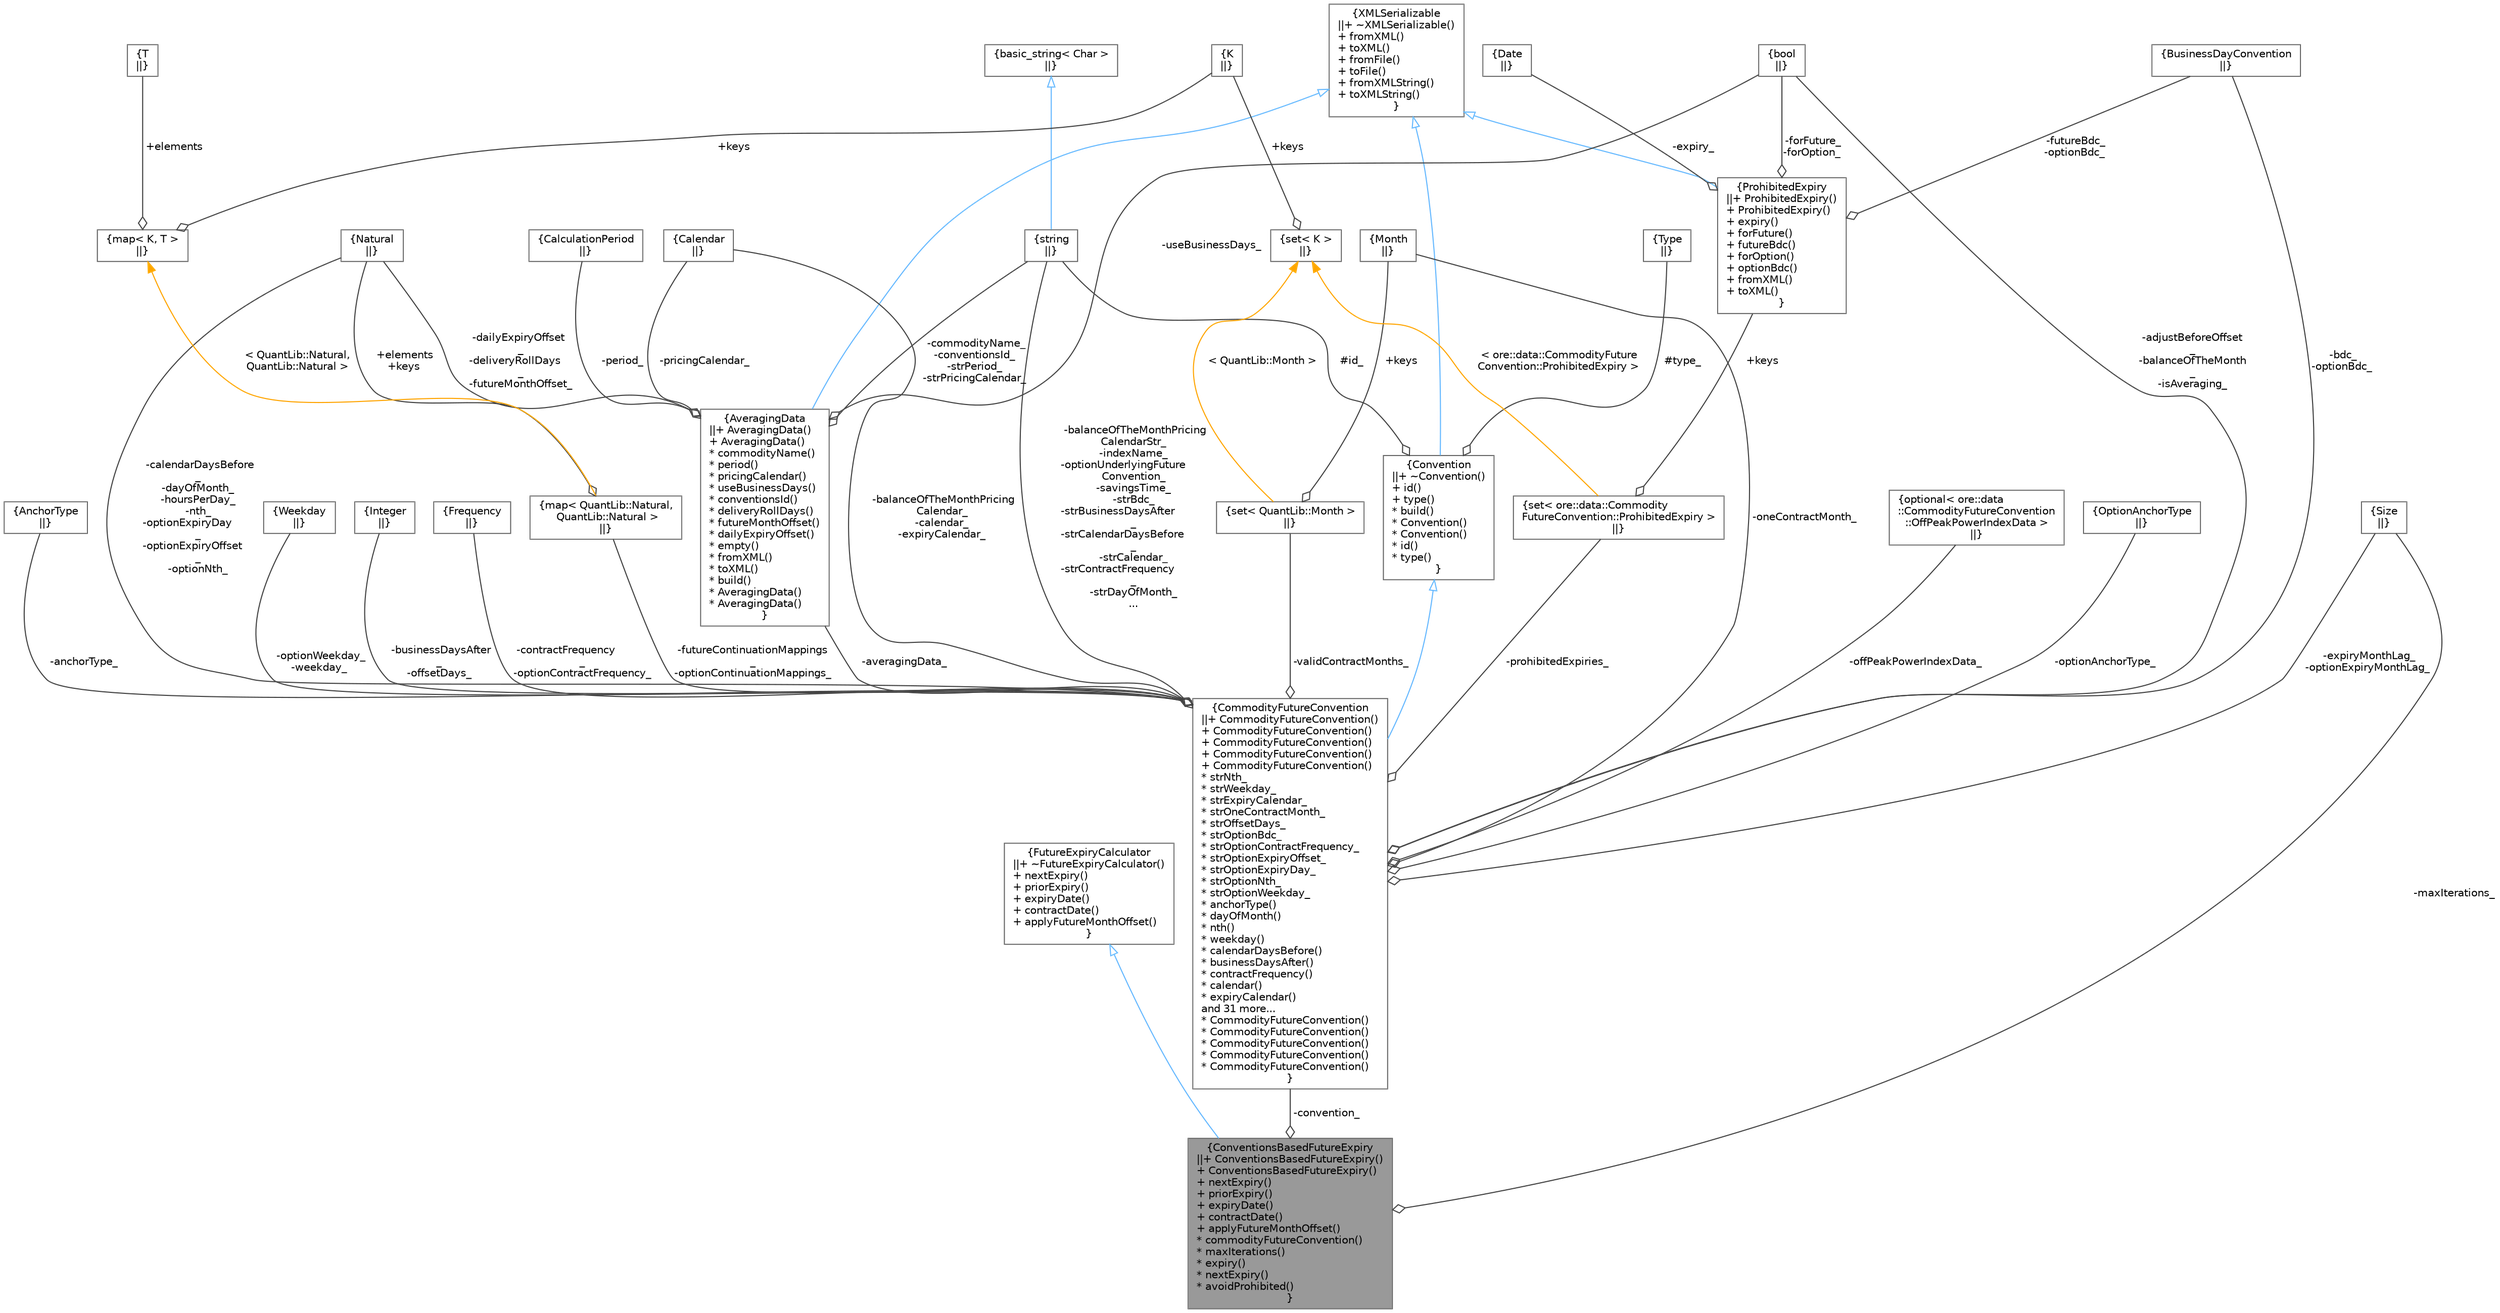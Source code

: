 digraph "ConventionsBasedFutureExpiry"
{
 // INTERACTIVE_SVG=YES
 // LATEX_PDF_SIZE
  bgcolor="transparent";
  edge [fontname=Helvetica,fontsize=10,labelfontname=Helvetica,labelfontsize=10];
  node [fontname=Helvetica,fontsize=10,shape=box,height=0.2,width=0.4];
  Node1 [label="{ConventionsBasedFutureExpiry\n||+ ConventionsBasedFutureExpiry()\l+ ConventionsBasedFutureExpiry()\l+ nextExpiry()\l+ priorExpiry()\l+ expiryDate()\l+ contractDate()\l+ applyFutureMonthOffset()\l* commodityFutureConvention()\l* maxIterations()\l* expiry()\l* nextExpiry()\l* avoidProhibited()\l}",height=0.2,width=0.4,color="gray40", fillcolor="grey60", style="filled", fontcolor="black",tooltip="Perform date calculations for future contracts based on conventions."];
  Node2 -> Node1 [dir="back",color="steelblue1",style="solid",arrowtail="onormal"];
  Node2 [label="{FutureExpiryCalculator\n||+ ~FutureExpiryCalculator()\l+ nextExpiry()\l+ priorExpiry()\l+ expiryDate()\l+ contractDate()\l+ applyFutureMonthOffset()\l}",height=0.2,width=0.4,color="gray40", fillcolor="white", style="filled",URL="C:/dev/ORE/documentation/QuantExt/doc/quantext.tag$class_quant_ext_1_1_future_expiry_calculator.html",tooltip=" "];
  Node3 -> Node1 [color="grey25",style="solid",label=" -convention_" ,arrowhead="odiamond"];
  Node3 [label="{CommodityFutureConvention\n||+ CommodityFutureConvention()\l+ CommodityFutureConvention()\l+ CommodityFutureConvention()\l+ CommodityFutureConvention()\l+ CommodityFutureConvention()\l* strNth_\l* strWeekday_\l* strExpiryCalendar_\l* strOneContractMonth_\l* strOffsetDays_\l* strOptionBdc_\l* strOptionContractFrequency_\l* strOptionExpiryOffset_\l* strOptionExpiryDay_\l* strOptionNth_\l* strOptionWeekday_\l* anchorType()\l* dayOfMonth()\l* nth()\l* weekday()\l* calendarDaysBefore()\l* businessDaysAfter()\l* contractFrequency()\l* calendar()\l* expiryCalendar()\land 31 more...\l* CommodityFutureConvention()\l* CommodityFutureConvention()\l* CommodityFutureConvention()\l* CommodityFutureConvention()\l* CommodityFutureConvention()\l}",height=0.2,width=0.4,color="gray40", fillcolor="white", style="filled",URL="$classore_1_1data_1_1_commodity_future_convention.html",tooltip=" "];
  Node4 -> Node3 [dir="back",color="steelblue1",style="solid",arrowtail="onormal"];
  Node4 [label="{Convention\n||+ ~Convention()\l+ id()\l+ type()\l* build()\l* Convention()\l* Convention()\l* id()\l* type()\l}",height=0.2,width=0.4,color="gray40", fillcolor="white", style="filled",URL="$classore_1_1data_1_1_convention.html",tooltip="Abstract base class for convention objects."];
  Node5 -> Node4 [dir="back",color="steelblue1",style="solid",arrowtail="onormal"];
  Node5 [label="{XMLSerializable\n||+ ~XMLSerializable()\l+ fromXML()\l+ toXML()\l+ fromFile()\l+ toFile()\l+ fromXMLString()\l+ toXMLString()\l}",height=0.2,width=0.4,color="gray40", fillcolor="white", style="filled",URL="$classore_1_1data_1_1_x_m_l_serializable.html",tooltip="Base class for all serializable classes."];
  Node6 -> Node4 [color="grey25",style="solid",label=" #type_" ,arrowhead="odiamond"];
  Node6 [label="{Type\n||}",height=0.2,width=0.4,color="gray40", fillcolor="white", style="filled",tooltip=" "];
  Node7 -> Node4 [color="grey25",style="solid",label=" #id_" ,arrowhead="odiamond"];
  Node7 [label="{string\n||}",height=0.2,width=0.4,color="gray40", fillcolor="white", style="filled",tooltip=" "];
  Node8 -> Node7 [dir="back",color="steelblue1",style="solid",arrowtail="onormal"];
  Node8 [label="{basic_string\< Char \>\n||}",height=0.2,width=0.4,color="gray40", fillcolor="white", style="filled",tooltip=" "];
  Node9 -> Node3 [color="grey25",style="solid",label=" -anchorType_" ,arrowhead="odiamond"];
  Node9 [label="{AnchorType\n||}",height=0.2,width=0.4,color="gray40", fillcolor="white", style="filled",tooltip=" "];
  Node10 -> Node3 [color="grey25",style="solid",label=" -calendarDaysBefore\l_\n-dayOfMonth_\n-hoursPerDay_\n-nth_\n-optionExpiryDay\l_\n-optionExpiryOffset\l_\n-optionNth_" ,arrowhead="odiamond"];
  Node10 [label="{Natural\n||}",height=0.2,width=0.4,color="gray40", fillcolor="white", style="filled",tooltip=" "];
  Node11 -> Node3 [color="grey25",style="solid",label=" -optionWeekday_\n-weekday_" ,arrowhead="odiamond"];
  Node11 [label="{Weekday\n||}",height=0.2,width=0.4,color="gray40", fillcolor="white", style="filled",tooltip=" "];
  Node12 -> Node3 [color="grey25",style="solid",label=" -businessDaysAfter\l_\n-offsetDays_" ,arrowhead="odiamond"];
  Node12 [label="{Integer\n||}",height=0.2,width=0.4,color="gray40", fillcolor="white", style="filled",tooltip=" "];
  Node13 -> Node3 [color="grey25",style="solid",label=" -contractFrequency\l_\n-optionContractFrequency_" ,arrowhead="odiamond"];
  Node13 [label="{Frequency\n||}",height=0.2,width=0.4,color="gray40", fillcolor="white", style="filled",tooltip=" "];
  Node14 -> Node3 [color="grey25",style="solid",label=" -balanceOfTheMonthPricing\lCalendar_\n-calendar_\n-expiryCalendar_" ,arrowhead="odiamond"];
  Node14 [label="{Calendar\n||}",height=0.2,width=0.4,color="gray40", fillcolor="white", style="filled",tooltip=" "];
  Node15 -> Node3 [color="grey25",style="solid",label=" -oneContractMonth_" ,arrowhead="odiamond"];
  Node15 [label="{Month\n||}",height=0.2,width=0.4,color="gray40", fillcolor="white", style="filled",tooltip=" "];
  Node16 -> Node3 [color="grey25",style="solid",label=" -bdc_\n-optionBdc_" ,arrowhead="odiamond"];
  Node16 [label="{BusinessDayConvention\n||}",height=0.2,width=0.4,color="gray40", fillcolor="white", style="filled",tooltip=" "];
  Node7 -> Node3 [color="grey25",style="solid",label=" -balanceOfTheMonthPricing\lCalendarStr_\n-indexName_\n-optionUnderlyingFuture\lConvention_\n-savingsTime_\n-strBdc_\n-strBusinessDaysAfter\l_\n-strCalendarDaysBefore\l_\n-strCalendar_\n-strContractFrequency\l_\n-strDayOfMonth_\n..." ,arrowhead="odiamond"];
  Node17 -> Node3 [color="grey25",style="solid",label=" -expiryMonthLag_\n-optionExpiryMonthLag_" ,arrowhead="odiamond"];
  Node17 [label="{Size\n||}",height=0.2,width=0.4,color="gray40", fillcolor="white", style="filled",tooltip=" "];
  Node18 -> Node3 [color="grey25",style="solid",label=" -adjustBeforeOffset\l_\n-balanceOfTheMonth\l_\n-isAveraging_" ,arrowhead="odiamond"];
  Node18 [label="{bool\n||}",height=0.2,width=0.4,color="gray40", fillcolor="white", style="filled",URL="$classbool.html",tooltip=" "];
  Node19 -> Node3 [color="grey25",style="solid",label=" -prohibitedExpiries_" ,arrowhead="odiamond"];
  Node19 [label="{set\< ore::data::Commodity\lFutureConvention::ProhibitedExpiry \>\n||}",height=0.2,width=0.4,color="gray40", fillcolor="white", style="filled",tooltip=" "];
  Node20 -> Node19 [color="grey25",style="solid",label=" +keys" ,arrowhead="odiamond"];
  Node20 [label="{ProhibitedExpiry\n||+ ProhibitedExpiry()\l+ ProhibitedExpiry()\l+ expiry()\l+ forFuture()\l+ futureBdc()\l+ forOption()\l+ optionBdc()\l+ fromXML()\l+ toXML()\l}",height=0.2,width=0.4,color="gray40", fillcolor="white", style="filled",URL="$classore_1_1data_1_1_commodity_future_convention_1_1_prohibited_expiry.html",tooltip="Class to hold prohibited expiry information."];
  Node5 -> Node20 [dir="back",color="steelblue1",style="solid",arrowtail="onormal"];
  Node21 -> Node20 [color="grey25",style="solid",label=" -expiry_" ,arrowhead="odiamond"];
  Node21 [label="{Date\n||}",height=0.2,width=0.4,color="gray40", fillcolor="white", style="filled",tooltip=" "];
  Node18 -> Node20 [color="grey25",style="solid",label=" -forFuture_\n-forOption_" ,arrowhead="odiamond"];
  Node16 -> Node20 [color="grey25",style="solid",label=" -futureBdc_\n-optionBdc_" ,arrowhead="odiamond"];
  Node22 -> Node19 [dir="back",color="orange",style="solid",label=" \< ore::data::CommodityFuture\lConvention::ProhibitedExpiry \>" ];
  Node22 [label="{set\< K \>\n||}",height=0.2,width=0.4,color="gray40", fillcolor="white", style="filled",tooltip=" "];
  Node23 -> Node22 [color="grey25",style="solid",label=" +keys" ,arrowhead="odiamond"];
  Node23 [label="{K\n||}",height=0.2,width=0.4,color="gray40", fillcolor="white", style="filled",tooltip=" "];
  Node24 -> Node3 [color="grey25",style="solid",label=" -futureContinuationMappings\l_\n-optionContinuationMappings_" ,arrowhead="odiamond"];
  Node24 [label="{map\< QuantLib::Natural,\l QuantLib::Natural \>\n||}",height=0.2,width=0.4,color="gray40", fillcolor="white", style="filled",tooltip=" "];
  Node10 -> Node24 [color="grey25",style="solid",label=" +elements\n+keys" ,arrowhead="odiamond"];
  Node25 -> Node24 [dir="back",color="orange",style="solid",label=" \< QuantLib::Natural,\l QuantLib::Natural \>" ];
  Node25 [label="{map\< K, T \>\n||}",height=0.2,width=0.4,color="gray40", fillcolor="white", style="filled",tooltip=" "];
  Node23 -> Node25 [color="grey25",style="solid",label=" +keys" ,arrowhead="odiamond"];
  Node26 -> Node25 [color="grey25",style="solid",label=" +elements" ,arrowhead="odiamond"];
  Node26 [label="{T\n||}",height=0.2,width=0.4,color="gray40", fillcolor="white", style="filled",tooltip=" "];
  Node27 -> Node3 [color="grey25",style="solid",label=" -averagingData_" ,arrowhead="odiamond"];
  Node27 [label="{AveragingData\n||+ AveragingData()\l+ AveragingData()\l* commodityName()\l* period()\l* pricingCalendar()\l* useBusinessDays()\l* conventionsId()\l* deliveryRollDays()\l* futureMonthOffset()\l* dailyExpiryOffset()\l* empty()\l* fromXML()\l* toXML()\l* build()\l* AveragingData()\l* AveragingData()\l}",height=0.2,width=0.4,color="gray40", fillcolor="white", style="filled",URL="$classore_1_1data_1_1_commodity_future_convention_1_1_averaging_data.html",tooltip=" "];
  Node5 -> Node27 [dir="back",color="steelblue1",style="solid",arrowtail="onormal"];
  Node7 -> Node27 [color="grey25",style="solid",label=" -commodityName_\n-conventionsId_\n-strPeriod_\n-strPricingCalendar_" ,arrowhead="odiamond"];
  Node18 -> Node27 [color="grey25",style="solid",label=" -useBusinessDays_" ,arrowhead="odiamond"];
  Node10 -> Node27 [color="grey25",style="solid",label=" -dailyExpiryOffset\l_\n-deliveryRollDays\l_\n-futureMonthOffset_" ,arrowhead="odiamond"];
  Node28 -> Node27 [color="grey25",style="solid",label=" -period_" ,arrowhead="odiamond"];
  Node28 [label="{CalculationPeriod\n||}",height=0.2,width=0.4,color="gray40", fillcolor="white", style="filled",tooltip=" "];
  Node14 -> Node27 [color="grey25",style="solid",label=" -pricingCalendar_" ,arrowhead="odiamond"];
  Node29 -> Node3 [color="grey25",style="solid",label=" -offPeakPowerIndexData_" ,arrowhead="odiamond"];
  Node29 [label="{optional\< ore::data\l::CommodityFutureConvention\l::OffPeakPowerIndexData \>\n||}",height=0.2,width=0.4,color="gray40", fillcolor="white", style="filled",tooltip=" "];
  Node30 -> Node3 [color="grey25",style="solid",label=" -optionAnchorType_" ,arrowhead="odiamond"];
  Node30 [label="{OptionAnchorType\n||}",height=0.2,width=0.4,color="gray40", fillcolor="white", style="filled",tooltip=" "];
  Node31 -> Node3 [color="grey25",style="solid",label=" -validContractMonths_" ,arrowhead="odiamond"];
  Node31 [label="{set\< QuantLib::Month \>\n||}",height=0.2,width=0.4,color="gray40", fillcolor="white", style="filled",tooltip=" "];
  Node15 -> Node31 [color="grey25",style="solid",label=" +keys" ,arrowhead="odiamond"];
  Node22 -> Node31 [dir="back",color="orange",style="solid",label=" \< QuantLib::Month \>" ];
  Node17 -> Node1 [color="grey25",style="solid",label=" -maxIterations_" ,arrowhead="odiamond"];
}
